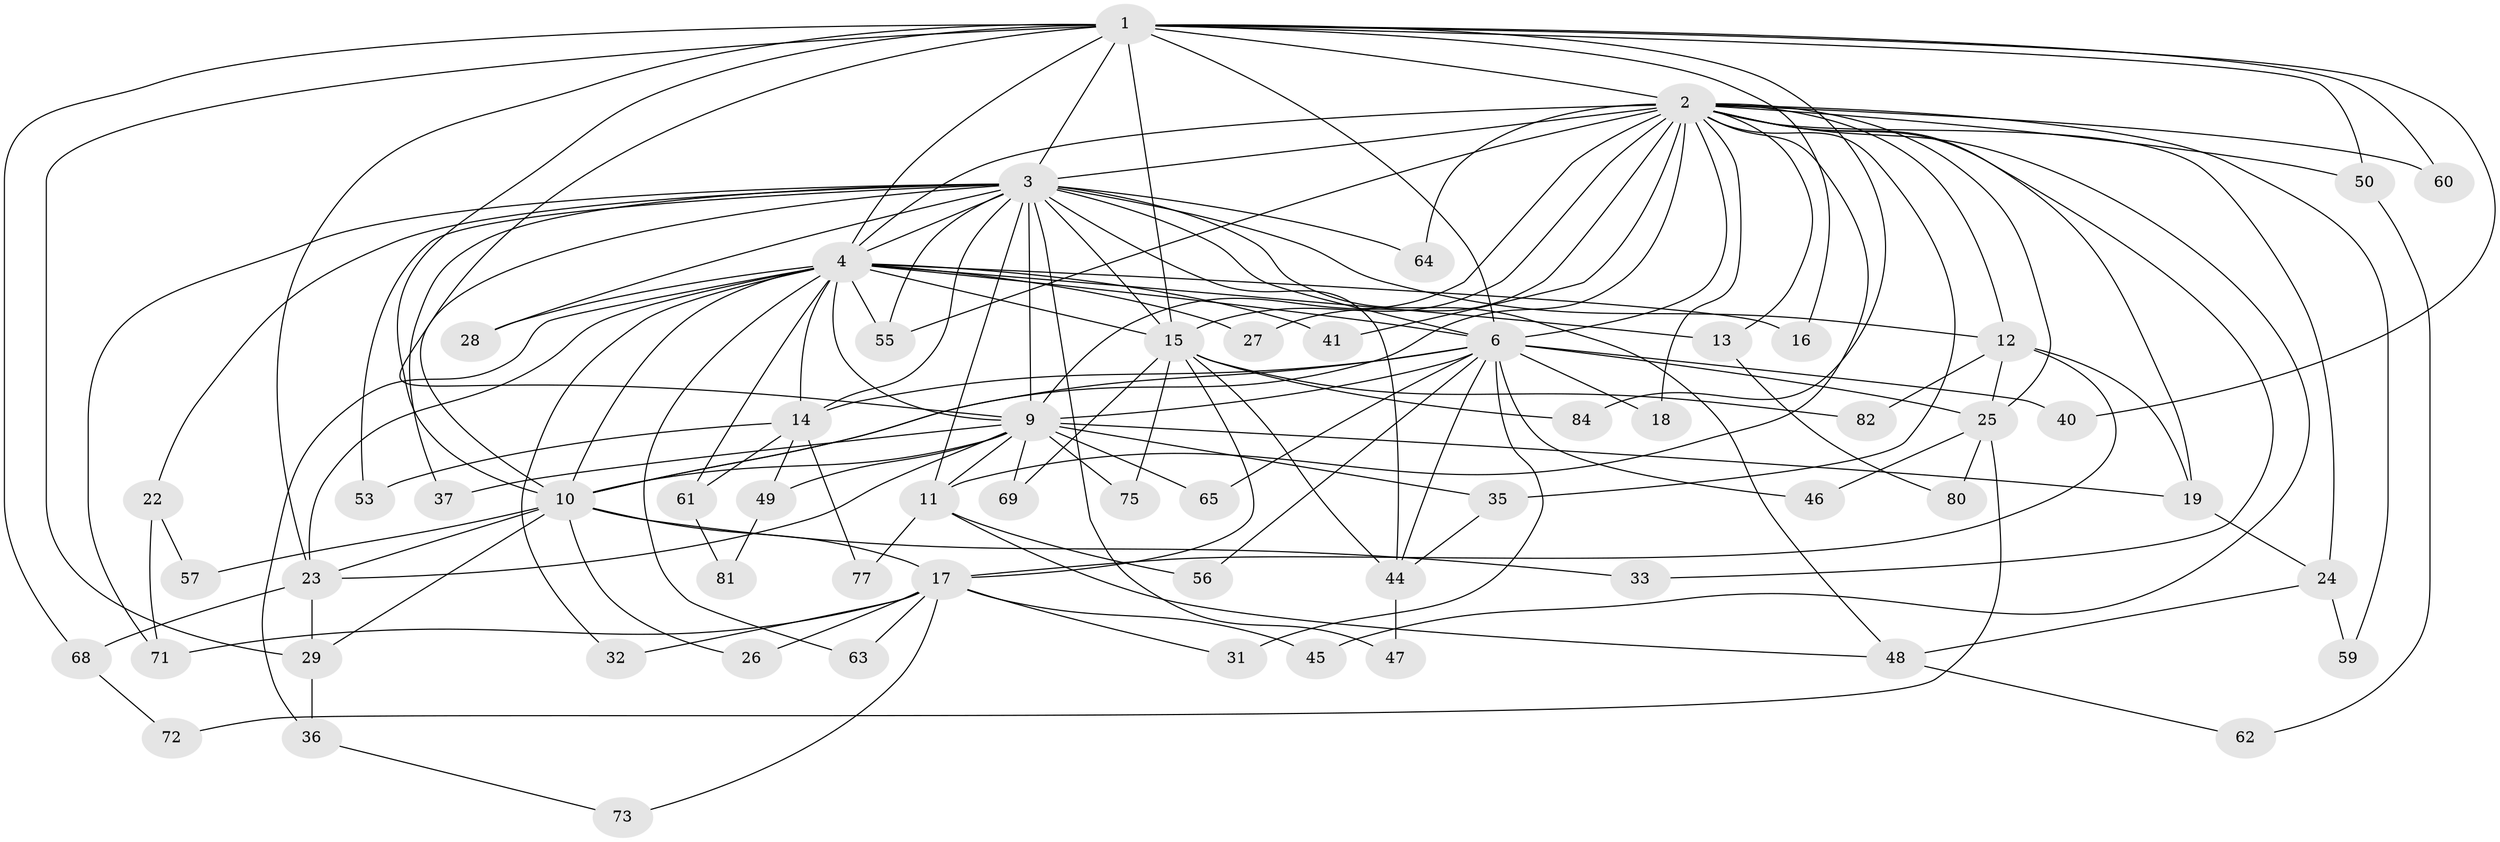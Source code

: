 // Generated by graph-tools (version 1.1) at 2025/51/02/27/25 19:51:48]
// undirected, 61 vertices, 143 edges
graph export_dot {
graph [start="1"]
  node [color=gray90,style=filled];
  1 [super="+67"];
  2 [super="+5"];
  3 [super="+8"];
  4 [super="+7"];
  6 [super="+34"];
  9 [super="+70"];
  10 [super="+78"];
  11 [super="+20"];
  12 [super="+30"];
  13;
  14 [super="+58"];
  15 [super="+43"];
  16;
  17 [super="+54"];
  18;
  19 [super="+21"];
  22;
  23 [super="+66"];
  24 [super="+39"];
  25 [super="+38"];
  26;
  27;
  28;
  29 [super="+83"];
  31 [super="+42"];
  32;
  33;
  35 [super="+79"];
  36;
  37;
  40;
  41;
  44 [super="+51"];
  45;
  46;
  47;
  48 [super="+52"];
  49;
  50;
  53;
  55 [super="+74"];
  56;
  57;
  59;
  60;
  61;
  62;
  63;
  64;
  65;
  68;
  69;
  71 [super="+76"];
  72;
  73;
  75;
  77;
  80;
  81;
  82;
  84;
  1 -- 2 [weight=2];
  1 -- 3 [weight=2];
  1 -- 4 [weight=2];
  1 -- 6;
  1 -- 9;
  1 -- 10;
  1 -- 16;
  1 -- 23;
  1 -- 29;
  1 -- 40;
  1 -- 50;
  1 -- 60;
  1 -- 68;
  1 -- 84;
  1 -- 15;
  2 -- 3 [weight=4];
  2 -- 4 [weight=4];
  2 -- 6 [weight=2];
  2 -- 9 [weight=2];
  2 -- 10 [weight=3];
  2 -- 12 [weight=2];
  2 -- 13;
  2 -- 15;
  2 -- 18;
  2 -- 24 [weight=2];
  2 -- 55;
  2 -- 59;
  2 -- 64;
  2 -- 19;
  2 -- 25;
  2 -- 27;
  2 -- 33;
  2 -- 35;
  2 -- 41;
  2 -- 45;
  2 -- 50;
  2 -- 60;
  2 -- 11;
  3 -- 4 [weight=4];
  3 -- 6 [weight=3];
  3 -- 9 [weight=2];
  3 -- 10 [weight=2];
  3 -- 48;
  3 -- 64;
  3 -- 71;
  3 -- 11;
  3 -- 14;
  3 -- 15;
  3 -- 22;
  3 -- 28;
  3 -- 37;
  3 -- 47;
  3 -- 53;
  3 -- 44;
  3 -- 55;
  3 -- 12;
  4 -- 6 [weight=2];
  4 -- 9 [weight=2];
  4 -- 10 [weight=2];
  4 -- 23;
  4 -- 28;
  4 -- 32;
  4 -- 36;
  4 -- 63;
  4 -- 13;
  4 -- 14;
  4 -- 16;
  4 -- 27;
  4 -- 41;
  4 -- 55;
  4 -- 61;
  4 -- 15;
  6 -- 9;
  6 -- 10;
  6 -- 14;
  6 -- 18;
  6 -- 25;
  6 -- 31 [weight=2];
  6 -- 40;
  6 -- 56;
  6 -- 65;
  6 -- 44;
  6 -- 46;
  9 -- 10;
  9 -- 11;
  9 -- 19;
  9 -- 35;
  9 -- 37;
  9 -- 49;
  9 -- 65;
  9 -- 69;
  9 -- 75;
  9 -- 23;
  10 -- 26;
  10 -- 29;
  10 -- 33;
  10 -- 57;
  10 -- 17;
  10 -- 23;
  11 -- 56;
  11 -- 77;
  11 -- 48;
  12 -- 17;
  12 -- 25;
  12 -- 82;
  12 -- 19;
  13 -- 80;
  14 -- 49;
  14 -- 53;
  14 -- 61;
  14 -- 77;
  15 -- 17;
  15 -- 44;
  15 -- 69;
  15 -- 75;
  15 -- 82;
  15 -- 84;
  17 -- 26;
  17 -- 31;
  17 -- 32;
  17 -- 45;
  17 -- 63;
  17 -- 71;
  17 -- 73;
  19 -- 24;
  22 -- 57;
  22 -- 71;
  23 -- 68;
  23 -- 29;
  24 -- 59;
  24 -- 48;
  25 -- 46;
  25 -- 72;
  25 -- 80;
  29 -- 36;
  35 -- 44;
  36 -- 73;
  44 -- 47;
  48 -- 62;
  49 -- 81;
  50 -- 62;
  61 -- 81;
  68 -- 72;
}
